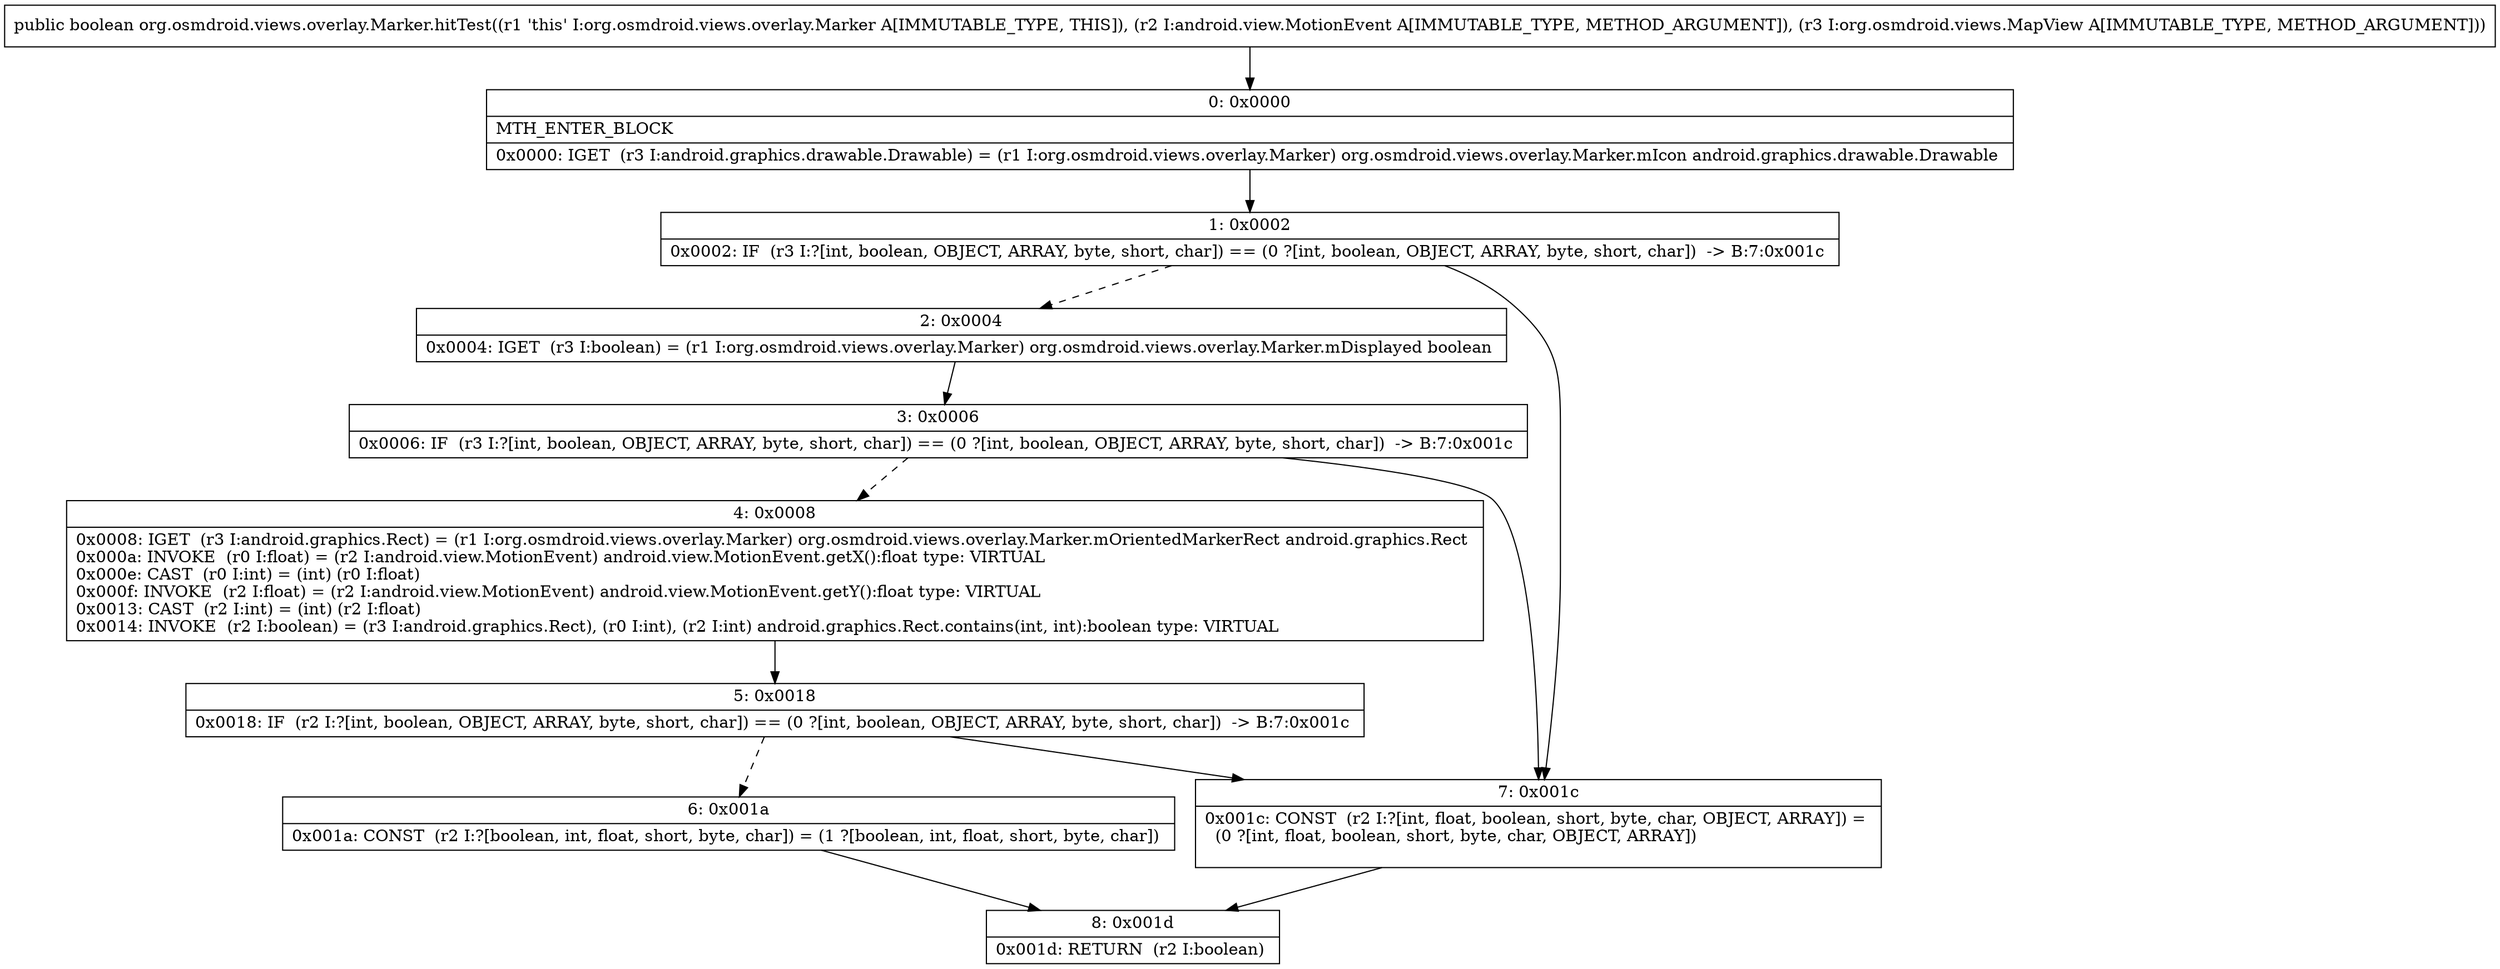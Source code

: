 digraph "CFG fororg.osmdroid.views.overlay.Marker.hitTest(Landroid\/view\/MotionEvent;Lorg\/osmdroid\/views\/MapView;)Z" {
Node_0 [shape=record,label="{0\:\ 0x0000|MTH_ENTER_BLOCK\l|0x0000: IGET  (r3 I:android.graphics.drawable.Drawable) = (r1 I:org.osmdroid.views.overlay.Marker) org.osmdroid.views.overlay.Marker.mIcon android.graphics.drawable.Drawable \l}"];
Node_1 [shape=record,label="{1\:\ 0x0002|0x0002: IF  (r3 I:?[int, boolean, OBJECT, ARRAY, byte, short, char]) == (0 ?[int, boolean, OBJECT, ARRAY, byte, short, char])  \-\> B:7:0x001c \l}"];
Node_2 [shape=record,label="{2\:\ 0x0004|0x0004: IGET  (r3 I:boolean) = (r1 I:org.osmdroid.views.overlay.Marker) org.osmdroid.views.overlay.Marker.mDisplayed boolean \l}"];
Node_3 [shape=record,label="{3\:\ 0x0006|0x0006: IF  (r3 I:?[int, boolean, OBJECT, ARRAY, byte, short, char]) == (0 ?[int, boolean, OBJECT, ARRAY, byte, short, char])  \-\> B:7:0x001c \l}"];
Node_4 [shape=record,label="{4\:\ 0x0008|0x0008: IGET  (r3 I:android.graphics.Rect) = (r1 I:org.osmdroid.views.overlay.Marker) org.osmdroid.views.overlay.Marker.mOrientedMarkerRect android.graphics.Rect \l0x000a: INVOKE  (r0 I:float) = (r2 I:android.view.MotionEvent) android.view.MotionEvent.getX():float type: VIRTUAL \l0x000e: CAST  (r0 I:int) = (int) (r0 I:float) \l0x000f: INVOKE  (r2 I:float) = (r2 I:android.view.MotionEvent) android.view.MotionEvent.getY():float type: VIRTUAL \l0x0013: CAST  (r2 I:int) = (int) (r2 I:float) \l0x0014: INVOKE  (r2 I:boolean) = (r3 I:android.graphics.Rect), (r0 I:int), (r2 I:int) android.graphics.Rect.contains(int, int):boolean type: VIRTUAL \l}"];
Node_5 [shape=record,label="{5\:\ 0x0018|0x0018: IF  (r2 I:?[int, boolean, OBJECT, ARRAY, byte, short, char]) == (0 ?[int, boolean, OBJECT, ARRAY, byte, short, char])  \-\> B:7:0x001c \l}"];
Node_6 [shape=record,label="{6\:\ 0x001a|0x001a: CONST  (r2 I:?[boolean, int, float, short, byte, char]) = (1 ?[boolean, int, float, short, byte, char]) \l}"];
Node_7 [shape=record,label="{7\:\ 0x001c|0x001c: CONST  (r2 I:?[int, float, boolean, short, byte, char, OBJECT, ARRAY]) = \l  (0 ?[int, float, boolean, short, byte, char, OBJECT, ARRAY])\l \l}"];
Node_8 [shape=record,label="{8\:\ 0x001d|0x001d: RETURN  (r2 I:boolean) \l}"];
MethodNode[shape=record,label="{public boolean org.osmdroid.views.overlay.Marker.hitTest((r1 'this' I:org.osmdroid.views.overlay.Marker A[IMMUTABLE_TYPE, THIS]), (r2 I:android.view.MotionEvent A[IMMUTABLE_TYPE, METHOD_ARGUMENT]), (r3 I:org.osmdroid.views.MapView A[IMMUTABLE_TYPE, METHOD_ARGUMENT])) }"];
MethodNode -> Node_0;
Node_0 -> Node_1;
Node_1 -> Node_2[style=dashed];
Node_1 -> Node_7;
Node_2 -> Node_3;
Node_3 -> Node_4[style=dashed];
Node_3 -> Node_7;
Node_4 -> Node_5;
Node_5 -> Node_6[style=dashed];
Node_5 -> Node_7;
Node_6 -> Node_8;
Node_7 -> Node_8;
}

